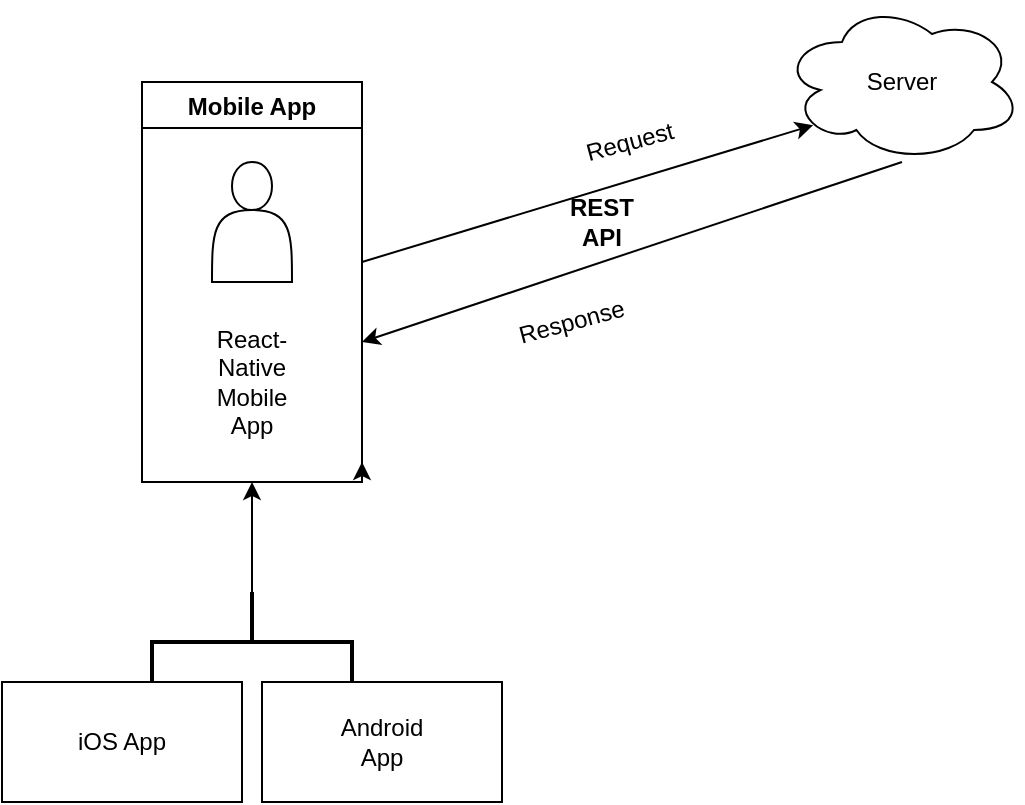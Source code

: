 <mxfile version="12.7.9" type="github"><diagram id="C5RBs43oDa-KdzZeNtuy" name="MobileAppArch"><mxGraphModel dx="946" dy="646" grid="1" gridSize="10" guides="1" tooltips="1" connect="1" arrows="1" fold="1" page="1" pageScale="1" pageWidth="827" pageHeight="1169" math="0" shadow="0"><root><mxCell id="WIyWlLk6GJQsqaUBKTNV-0"/><mxCell id="WIyWlLk6GJQsqaUBKTNV-1" parent="WIyWlLk6GJQsqaUBKTNV-0"/><mxCell id="WIyWlLk6GJQsqaUBKTNV-4" value="Yes" style="rounded=0;html=1;jettySize=auto;orthogonalLoop=1;fontSize=11;endArrow=block;endFill=0;endSize=8;strokeWidth=1;shadow=0;labelBackgroundColor=none;edgeStyle=orthogonalEdgeStyle;" parent="WIyWlLk6GJQsqaUBKTNV-1" target="WIyWlLk6GJQsqaUBKTNV-10" edge="1"><mxGeometry y="20" relative="1" as="geometry"><mxPoint as="offset"/><mxPoint x="220" y="250" as="sourcePoint"/></mxGeometry></mxCell><mxCell id="WIyWlLk6GJQsqaUBKTNV-8" value="No" style="rounded=0;html=1;jettySize=auto;orthogonalLoop=1;fontSize=11;endArrow=block;endFill=0;endSize=8;strokeWidth=1;shadow=0;labelBackgroundColor=none;edgeStyle=orthogonalEdgeStyle;" parent="WIyWlLk6GJQsqaUBKTNV-1" target="WIyWlLk6GJQsqaUBKTNV-11" edge="1"><mxGeometry x="0.333" y="20" relative="1" as="geometry"><mxPoint as="offset"/><mxPoint x="220" y="370" as="sourcePoint"/></mxGeometry></mxCell><mxCell id="AMnSFdkcFvnAAaUceI1d-2" style="edgeStyle=orthogonalEdgeStyle;rounded=0;orthogonalLoop=1;jettySize=auto;html=1;exitX=1;exitY=1;exitDx=0;exitDy=0;" edge="1" parent="WIyWlLk6GJQsqaUBKTNV-1" source="AMnSFdkcFvnAAaUceI1d-0"><mxGeometry relative="1" as="geometry"><mxPoint x="280" y="310" as="targetPoint"/></mxGeometry></mxCell><mxCell id="AMnSFdkcFvnAAaUceI1d-0" value="Mobile App" style="swimlane;" vertex="1" parent="WIyWlLk6GJQsqaUBKTNV-1"><mxGeometry x="170" y="120" width="110" height="200" as="geometry"/></mxCell><mxCell id="AMnSFdkcFvnAAaUceI1d-1" value="" style="shape=actor;whiteSpace=wrap;html=1;" vertex="1" parent="AMnSFdkcFvnAAaUceI1d-0"><mxGeometry x="35" y="40" width="40" height="60" as="geometry"/></mxCell><mxCell id="AMnSFdkcFvnAAaUceI1d-19" value="React-Native Mobile App" style="text;html=1;strokeColor=none;fillColor=none;align=center;verticalAlign=middle;whiteSpace=wrap;rounded=0;" vertex="1" parent="AMnSFdkcFvnAAaUceI1d-0"><mxGeometry x="35" y="140" width="40" height="20" as="geometry"/></mxCell><mxCell id="AMnSFdkcFvnAAaUceI1d-3" value="" style="ellipse;shape=cloud;whiteSpace=wrap;html=1;" vertex="1" parent="WIyWlLk6GJQsqaUBKTNV-1"><mxGeometry x="490" y="80" width="120" height="80" as="geometry"/></mxCell><mxCell id="AMnSFdkcFvnAAaUceI1d-4" value="" style="endArrow=classic;html=1;entryX=0.13;entryY=0.77;entryDx=0;entryDy=0;entryPerimeter=0;" edge="1" parent="WIyWlLk6GJQsqaUBKTNV-1" target="AMnSFdkcFvnAAaUceI1d-3"><mxGeometry width="50" height="50" relative="1" as="geometry"><mxPoint x="280" y="210" as="sourcePoint"/><mxPoint x="330" y="160" as="targetPoint"/></mxGeometry></mxCell><mxCell id="AMnSFdkcFvnAAaUceI1d-5" value="" style="endArrow=classic;html=1;exitX=0.5;exitY=1;exitDx=0;exitDy=0;exitPerimeter=0;" edge="1" parent="WIyWlLk6GJQsqaUBKTNV-1" source="AMnSFdkcFvnAAaUceI1d-3"><mxGeometry width="50" height="50" relative="1" as="geometry"><mxPoint x="290" y="220" as="sourcePoint"/><mxPoint x="280" y="250" as="targetPoint"/></mxGeometry></mxCell><mxCell id="AMnSFdkcFvnAAaUceI1d-6" value="Request&lt;br&gt;" style="text;html=1;strokeColor=none;fillColor=none;align=center;verticalAlign=middle;whiteSpace=wrap;rounded=0;rotation=-15;" vertex="1" parent="WIyWlLk6GJQsqaUBKTNV-1"><mxGeometry x="369" y="140" width="90" height="20" as="geometry"/></mxCell><mxCell id="AMnSFdkcFvnAAaUceI1d-7" value="Server&lt;br&gt;" style="text;html=1;strokeColor=none;fillColor=none;align=center;verticalAlign=middle;whiteSpace=wrap;rounded=0;" vertex="1" parent="WIyWlLk6GJQsqaUBKTNV-1"><mxGeometry x="530" y="110" width="40" height="20" as="geometry"/></mxCell><mxCell id="AMnSFdkcFvnAAaUceI1d-8" value="Response" style="text;html=1;strokeColor=none;fillColor=none;align=center;verticalAlign=middle;whiteSpace=wrap;rounded=0;rotation=-15;" vertex="1" parent="WIyWlLk6GJQsqaUBKTNV-1"><mxGeometry x="340" y="230" width="90" height="20" as="geometry"/></mxCell><mxCell id="AMnSFdkcFvnAAaUceI1d-10" value="&lt;b&gt;REST API&lt;/b&gt;" style="text;html=1;strokeColor=none;fillColor=none;align=center;verticalAlign=middle;whiteSpace=wrap;rounded=0;" vertex="1" parent="WIyWlLk6GJQsqaUBKTNV-1"><mxGeometry x="380" y="180" width="40" height="20" as="geometry"/></mxCell><mxCell id="AMnSFdkcFvnAAaUceI1d-15" style="edgeStyle=orthogonalEdgeStyle;rounded=0;orthogonalLoop=1;jettySize=auto;html=1;exitX=0;exitY=0.5;exitDx=0;exitDy=0;exitPerimeter=0;entryX=0.5;entryY=1;entryDx=0;entryDy=0;" edge="1" parent="WIyWlLk6GJQsqaUBKTNV-1" source="AMnSFdkcFvnAAaUceI1d-12" target="AMnSFdkcFvnAAaUceI1d-0"><mxGeometry relative="1" as="geometry"/></mxCell><mxCell id="AMnSFdkcFvnAAaUceI1d-12" value="" style="strokeWidth=2;html=1;shape=mxgraph.flowchart.annotation_2;align=left;labelPosition=right;pointerEvents=1;rotation=90;" vertex="1" parent="WIyWlLk6GJQsqaUBKTNV-1"><mxGeometry x="200" y="350" width="50" height="100" as="geometry"/></mxCell><mxCell id="AMnSFdkcFvnAAaUceI1d-16" value="iOS App" style="rounded=0;whiteSpace=wrap;html=1;" vertex="1" parent="WIyWlLk6GJQsqaUBKTNV-1"><mxGeometry x="100" y="420" width="120" height="60" as="geometry"/></mxCell><mxCell id="AMnSFdkcFvnAAaUceI1d-17" value="" style="rounded=0;whiteSpace=wrap;html=1;" vertex="1" parent="WIyWlLk6GJQsqaUBKTNV-1"><mxGeometry x="230" y="420" width="120" height="60" as="geometry"/></mxCell><mxCell id="AMnSFdkcFvnAAaUceI1d-18" value="Android App&lt;br&gt;" style="text;html=1;strokeColor=none;fillColor=none;align=center;verticalAlign=middle;whiteSpace=wrap;rounded=0;" vertex="1" parent="WIyWlLk6GJQsqaUBKTNV-1"><mxGeometry x="270" y="440" width="40" height="20" as="geometry"/></mxCell></root></mxGraphModel></diagram></mxfile>
